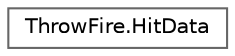 digraph "クラス階層図"
{
 // LATEX_PDF_SIZE
  bgcolor="transparent";
  edge [fontname=Helvetica,fontsize=10,labelfontname=Helvetica,labelfontsize=10];
  node [fontname=Helvetica,fontsize=10,shape=box,height=0.2,width=0.4];
  rankdir="LR";
  Node0 [id="Node000000",label="ThrowFire.HitData",height=0.2,width=0.4,color="grey40", fillcolor="white", style="filled",URL="$class_throw_fire_1_1_hit_data.html",tooltip=" "];
}

